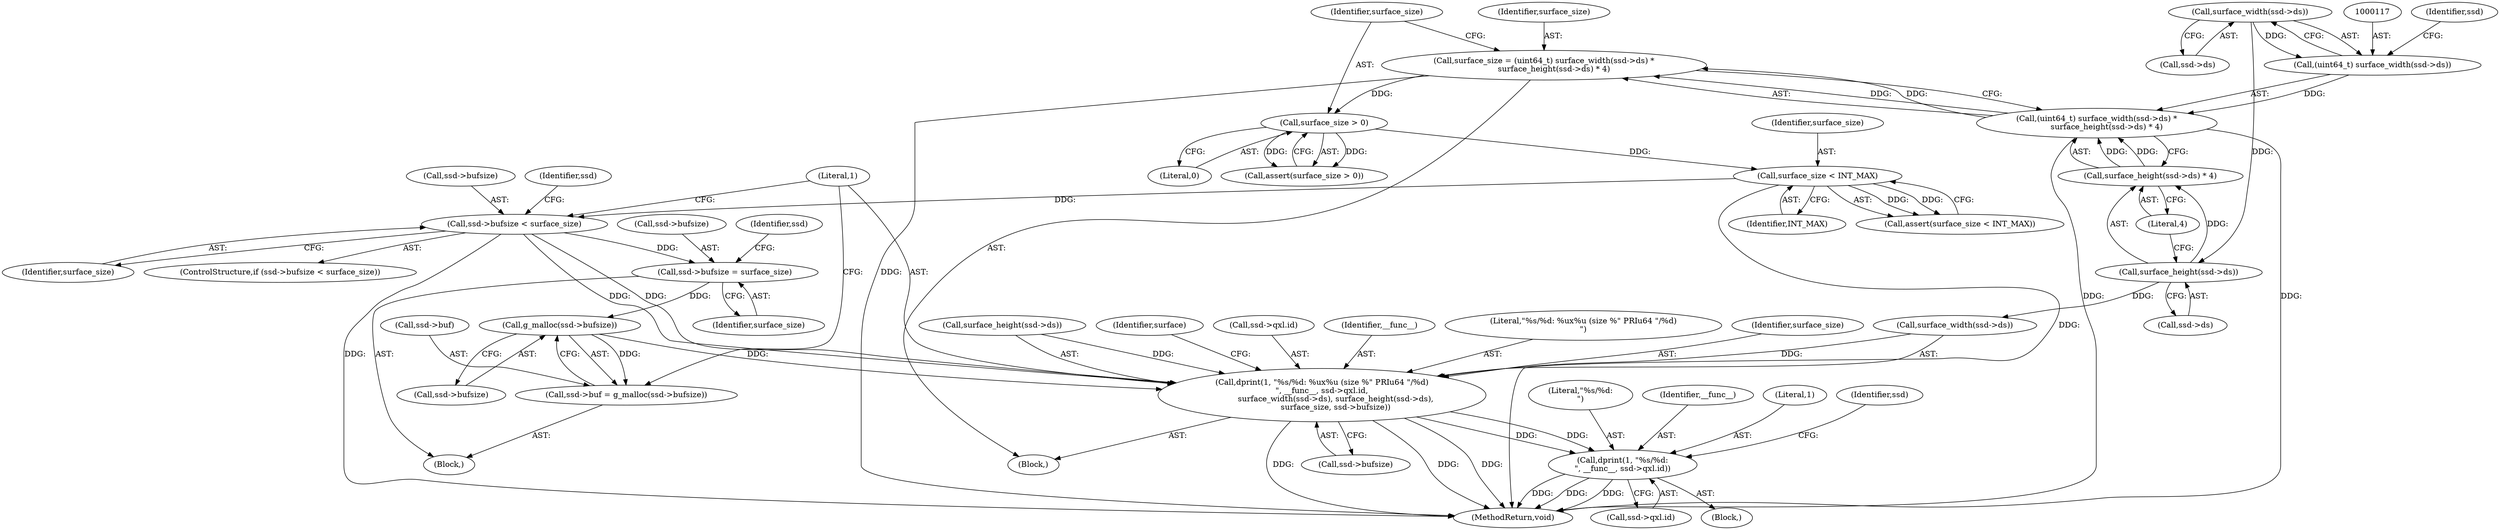 digraph "0_qemu_ab9509cceabef28071e41bdfa073083859c949a7_0@API" {
"1000156" [label="(Call,g_malloc(ssd->bufsize))"];
"1000143" [label="(Call,ssd->bufsize = surface_size)"];
"1000137" [label="(Call,ssd->bufsize < surface_size)"];
"1000133" [label="(Call,surface_size < INT_MAX)"];
"1000129" [label="(Call,surface_size > 0)"];
"1000113" [label="(Call,surface_size = (uint64_t) surface_width(ssd->ds) *\n        surface_height(ssd->ds) * 4)"];
"1000115" [label="(Call,(uint64_t) surface_width(ssd->ds) *\n        surface_height(ssd->ds) * 4)"];
"1000116" [label="(Call,(uint64_t) surface_width(ssd->ds))"];
"1000118" [label="(Call,surface_width(ssd->ds))"];
"1000122" [label="(Call,surface_height(ssd->ds) * 4)"];
"1000123" [label="(Call,surface_height(ssd->ds))"];
"1000152" [label="(Call,ssd->buf = g_malloc(ssd->bufsize))"];
"1000160" [label="(Call,dprint(1, \"%s/%d: %ux%u (size %\" PRIu64 \"/%d)\n\", __func__, ssd->qxl.id,\n           surface_width(ssd->ds), surface_height(ssd->ds),\n           surface_size, ssd->bufsize))"];
"1000195" [label="(Call,dprint(1, \"%s/%d:\n\", __func__, ssd->qxl.id))"];
"1000130" [label="(Identifier,surface_size)"];
"1000113" [label="(Call,surface_size = (uint64_t) surface_width(ssd->ds) *\n        surface_height(ssd->ds) * 4)"];
"1000123" [label="(Call,surface_height(ssd->ds))"];
"1000145" [label="(Identifier,ssd)"];
"1000131" [label="(Literal,0)"];
"1000142" [label="(Block,)"];
"1000115" [label="(Call,(uint64_t) surface_width(ssd->ds) *\n        surface_height(ssd->ds) * 4)"];
"1000119" [label="(Call,ssd->ds)"];
"1000183" [label="(Identifier,surface)"];
"1000161" [label="(Literal,1)"];
"1000137" [label="(Call,ssd->bufsize < surface_size)"];
"1000303" [label="(MethodReturn,void)"];
"1000150" [label="(Identifier,ssd)"];
"1000199" [label="(Call,ssd->qxl.id)"];
"1000122" [label="(Call,surface_height(ssd->ds) * 4)"];
"1000164" [label="(Call,ssd->qxl.id)"];
"1000197" [label="(Literal,\"%s/%d:\n\")"];
"1000163" [label="(Identifier,__func__)"];
"1000144" [label="(Call,ssd->bufsize)"];
"1000162" [label="(Literal,\"%s/%d: %ux%u (size %\" PRIu64 \"/%d)\n\")"];
"1000124" [label="(Call,ssd->ds)"];
"1000136" [label="(ControlStructure,if (ssd->bufsize < surface_size))"];
"1000143" [label="(Call,ssd->bufsize = surface_size)"];
"1000147" [label="(Identifier,surface_size)"];
"1000152" [label="(Call,ssd->buf = g_malloc(ssd->bufsize))"];
"1000114" [label="(Identifier,surface_size)"];
"1000177" [label="(Identifier,surface_size)"];
"1000134" [label="(Identifier,surface_size)"];
"1000116" [label="(Call,(uint64_t) surface_width(ssd->ds))"];
"1000127" [label="(Literal,4)"];
"1000118" [label="(Call,surface_width(ssd->ds))"];
"1000194" [label="(Block,)"];
"1000125" [label="(Identifier,ssd)"];
"1000198" [label="(Identifier,__func__)"];
"1000138" [label="(Call,ssd->bufsize)"];
"1000132" [label="(Call,assert(surface_size < INT_MAX))"];
"1000135" [label="(Identifier,INT_MAX)"];
"1000195" [label="(Call,dprint(1, \"%s/%d:\n\", __func__, ssd->qxl.id))"];
"1000178" [label="(Call,ssd->bufsize)"];
"1000196" [label="(Literal,1)"];
"1000157" [label="(Call,ssd->bufsize)"];
"1000128" [label="(Call,assert(surface_size > 0))"];
"1000169" [label="(Call,surface_width(ssd->ds))"];
"1000153" [label="(Call,ssd->buf)"];
"1000173" [label="(Call,surface_height(ssd->ds))"];
"1000156" [label="(Call,g_malloc(ssd->bufsize))"];
"1000205" [label="(Identifier,ssd)"];
"1000141" [label="(Identifier,surface_size)"];
"1000129" [label="(Call,surface_size > 0)"];
"1000133" [label="(Call,surface_size < INT_MAX)"];
"1000104" [label="(Block,)"];
"1000160" [label="(Call,dprint(1, \"%s/%d: %ux%u (size %\" PRIu64 \"/%d)\n\", __func__, ssd->qxl.id,\n           surface_width(ssd->ds), surface_height(ssd->ds),\n           surface_size, ssd->bufsize))"];
"1000156" -> "1000152"  [label="AST: "];
"1000156" -> "1000157"  [label="CFG: "];
"1000157" -> "1000156"  [label="AST: "];
"1000152" -> "1000156"  [label="CFG: "];
"1000156" -> "1000152"  [label="DDG: "];
"1000143" -> "1000156"  [label="DDG: "];
"1000156" -> "1000160"  [label="DDG: "];
"1000143" -> "1000142"  [label="AST: "];
"1000143" -> "1000147"  [label="CFG: "];
"1000144" -> "1000143"  [label="AST: "];
"1000147" -> "1000143"  [label="AST: "];
"1000150" -> "1000143"  [label="CFG: "];
"1000137" -> "1000143"  [label="DDG: "];
"1000137" -> "1000136"  [label="AST: "];
"1000137" -> "1000141"  [label="CFG: "];
"1000138" -> "1000137"  [label="AST: "];
"1000141" -> "1000137"  [label="AST: "];
"1000145" -> "1000137"  [label="CFG: "];
"1000161" -> "1000137"  [label="CFG: "];
"1000137" -> "1000303"  [label="DDG: "];
"1000133" -> "1000137"  [label="DDG: "];
"1000137" -> "1000160"  [label="DDG: "];
"1000137" -> "1000160"  [label="DDG: "];
"1000133" -> "1000132"  [label="AST: "];
"1000133" -> "1000135"  [label="CFG: "];
"1000134" -> "1000133"  [label="AST: "];
"1000135" -> "1000133"  [label="AST: "];
"1000132" -> "1000133"  [label="CFG: "];
"1000133" -> "1000303"  [label="DDG: "];
"1000133" -> "1000132"  [label="DDG: "];
"1000133" -> "1000132"  [label="DDG: "];
"1000129" -> "1000133"  [label="DDG: "];
"1000129" -> "1000128"  [label="AST: "];
"1000129" -> "1000131"  [label="CFG: "];
"1000130" -> "1000129"  [label="AST: "];
"1000131" -> "1000129"  [label="AST: "];
"1000128" -> "1000129"  [label="CFG: "];
"1000129" -> "1000128"  [label="DDG: "];
"1000129" -> "1000128"  [label="DDG: "];
"1000113" -> "1000129"  [label="DDG: "];
"1000113" -> "1000104"  [label="AST: "];
"1000113" -> "1000115"  [label="CFG: "];
"1000114" -> "1000113"  [label="AST: "];
"1000115" -> "1000113"  [label="AST: "];
"1000130" -> "1000113"  [label="CFG: "];
"1000113" -> "1000303"  [label="DDG: "];
"1000115" -> "1000113"  [label="DDG: "];
"1000115" -> "1000113"  [label="DDG: "];
"1000115" -> "1000122"  [label="CFG: "];
"1000116" -> "1000115"  [label="AST: "];
"1000122" -> "1000115"  [label="AST: "];
"1000115" -> "1000303"  [label="DDG: "];
"1000115" -> "1000303"  [label="DDG: "];
"1000116" -> "1000115"  [label="DDG: "];
"1000122" -> "1000115"  [label="DDG: "];
"1000122" -> "1000115"  [label="DDG: "];
"1000116" -> "1000118"  [label="CFG: "];
"1000117" -> "1000116"  [label="AST: "];
"1000118" -> "1000116"  [label="AST: "];
"1000125" -> "1000116"  [label="CFG: "];
"1000118" -> "1000116"  [label="DDG: "];
"1000118" -> "1000119"  [label="CFG: "];
"1000119" -> "1000118"  [label="AST: "];
"1000118" -> "1000123"  [label="DDG: "];
"1000122" -> "1000127"  [label="CFG: "];
"1000123" -> "1000122"  [label="AST: "];
"1000127" -> "1000122"  [label="AST: "];
"1000123" -> "1000122"  [label="DDG: "];
"1000123" -> "1000124"  [label="CFG: "];
"1000124" -> "1000123"  [label="AST: "];
"1000127" -> "1000123"  [label="CFG: "];
"1000123" -> "1000169"  [label="DDG: "];
"1000152" -> "1000142"  [label="AST: "];
"1000153" -> "1000152"  [label="AST: "];
"1000161" -> "1000152"  [label="CFG: "];
"1000160" -> "1000104"  [label="AST: "];
"1000160" -> "1000178"  [label="CFG: "];
"1000161" -> "1000160"  [label="AST: "];
"1000162" -> "1000160"  [label="AST: "];
"1000163" -> "1000160"  [label="AST: "];
"1000164" -> "1000160"  [label="AST: "];
"1000169" -> "1000160"  [label="AST: "];
"1000173" -> "1000160"  [label="AST: "];
"1000177" -> "1000160"  [label="AST: "];
"1000178" -> "1000160"  [label="AST: "];
"1000183" -> "1000160"  [label="CFG: "];
"1000160" -> "1000303"  [label="DDG: "];
"1000160" -> "1000303"  [label="DDG: "];
"1000160" -> "1000303"  [label="DDG: "];
"1000169" -> "1000160"  [label="DDG: "];
"1000173" -> "1000160"  [label="DDG: "];
"1000160" -> "1000195"  [label="DDG: "];
"1000160" -> "1000195"  [label="DDG: "];
"1000195" -> "1000194"  [label="AST: "];
"1000195" -> "1000199"  [label="CFG: "];
"1000196" -> "1000195"  [label="AST: "];
"1000197" -> "1000195"  [label="AST: "];
"1000198" -> "1000195"  [label="AST: "];
"1000199" -> "1000195"  [label="AST: "];
"1000205" -> "1000195"  [label="CFG: "];
"1000195" -> "1000303"  [label="DDG: "];
"1000195" -> "1000303"  [label="DDG: "];
"1000195" -> "1000303"  [label="DDG: "];
}
